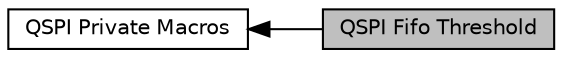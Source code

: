 digraph "QSPI Fifo Threshold"
{
  edge [fontname="Helvetica",fontsize="10",labelfontname="Helvetica",labelfontsize="10"];
  node [fontname="Helvetica",fontsize="10",shape=record];
  rankdir=LR;
  Node0 [label="QSPI Fifo Threshold",height=0.2,width=0.4,color="black", fillcolor="grey75", style="filled", fontcolor="black"];
  Node1 [label="QSPI Private Macros",height=0.2,width=0.4,color="black", fillcolor="white", style="filled",URL="$group___q_s_p_i___private___macros.html"];
  Node1->Node0 [shape=plaintext, dir="back", style="solid"];
}
